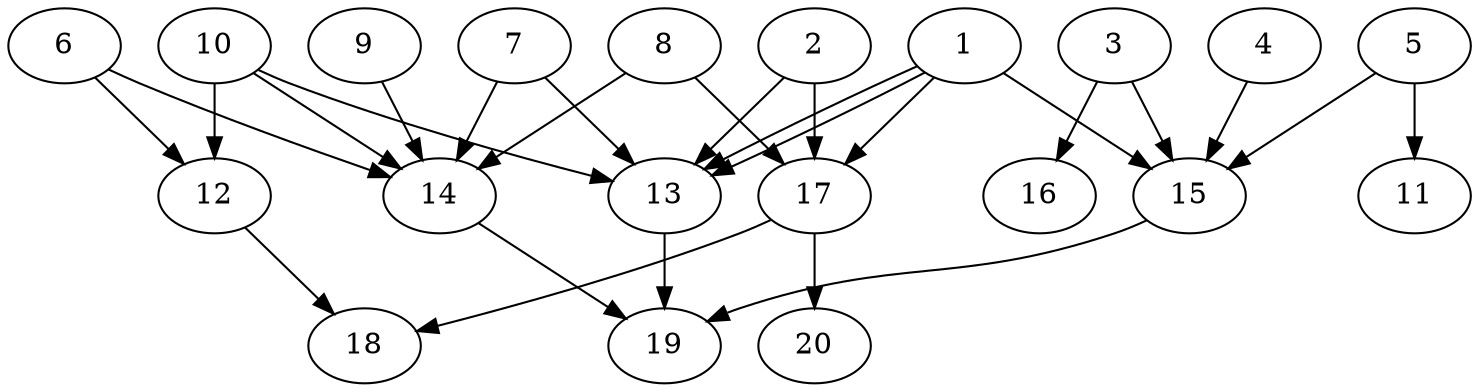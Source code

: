 // DAG automatically generated by daggen at Wed Jul 24 21:27:05 2019
// ./daggen --dot -n 20 --ccr 0.4 --fat 0.7 --regular 0.5 --density 0.5 --mindata 5242880 --maxdata 52428800 
digraph G {
  1 [size="40537600", alpha="0.11", expect_size="16215040"] 
  1 -> 13 [size ="16215040"]
  1 -> 13 [size ="16215040"]
  1 -> 15 [size ="16215040"]
  1 -> 17 [size ="16215040"]
  2 [size="30041600", alpha="0.02", expect_size="12016640"] 
  2 -> 13 [size ="12016640"]
  2 -> 17 [size ="12016640"]
  3 [size="13752320", alpha="0.15", expect_size="5500928"] 
  3 -> 15 [size ="5500928"]
  3 -> 16 [size ="5500928"]
  4 [size="53985280", alpha="0.16", expect_size="21594112"] 
  4 -> 15 [size ="21594112"]
  5 [size="16568320", alpha="0.06", expect_size="6627328"] 
  5 -> 11 [size ="6627328"]
  5 -> 15 [size ="6627328"]
  6 [size="48739840", alpha="0.20", expect_size="19495936"] 
  6 -> 12 [size ="19495936"]
  6 -> 14 [size ="19495936"]
  7 [size="42472960", alpha="0.15", expect_size="16989184"] 
  7 -> 13 [size ="16989184"]
  7 -> 14 [size ="16989184"]
  8 [size="109534720", alpha="0.01", expect_size="43813888"] 
  8 -> 14 [size ="43813888"]
  8 -> 17 [size ="43813888"]
  9 [size="61493760", alpha="0.15", expect_size="24597504"] 
  9 -> 14 [size ="24597504"]
  10 [size="33733120", alpha="0.02", expect_size="13493248"] 
  10 -> 12 [size ="13493248"]
  10 -> 13 [size ="13493248"]
  10 -> 14 [size ="13493248"]
  11 [size="43619840", alpha="0.01", expect_size="17447936"] 
  12 [size="109406720", alpha="0.11", expect_size="43762688"] 
  12 -> 18 [size ="43762688"]
  13 [size="123363840", alpha="0.10", expect_size="49345536"] 
  13 -> 19 [size ="49345536"]
  14 [size="93573120", alpha="0.03", expect_size="37429248"] 
  14 -> 19 [size ="37429248"]
  15 [size="69181440", alpha="0.05", expect_size="27672576"] 
  15 -> 19 [size ="27672576"]
  16 [size="104576000", alpha="0.06", expect_size="41830400"] 
  17 [size="103285760", alpha="0.15", expect_size="41314304"] 
  17 -> 18 [size ="41314304"]
  17 -> 20 [size ="41314304"]
  18 [size="76144640", alpha="0.14", expect_size="30457856"] 
  19 [size="82923520", alpha="0.03", expect_size="33169408"] 
  20 [size="52497920", alpha="0.07", expect_size="20999168"] 
}
